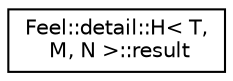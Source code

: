 digraph "Graphical Class Hierarchy"
{
 // LATEX_PDF_SIZE
  edge [fontname="Helvetica",fontsize="10",labelfontname="Helvetica",labelfontsize="10"];
  node [fontname="Helvetica",fontsize="10",shape=record];
  rankdir="LR";
  Node0 [label="Feel::detail::H\< T,\l M, N \>::result",height=0.2,width=0.4,color="black", fillcolor="white", style="filled",URL="$structFeel_1_1detail_1_1H_1_1result.html",tooltip=" "];
}
